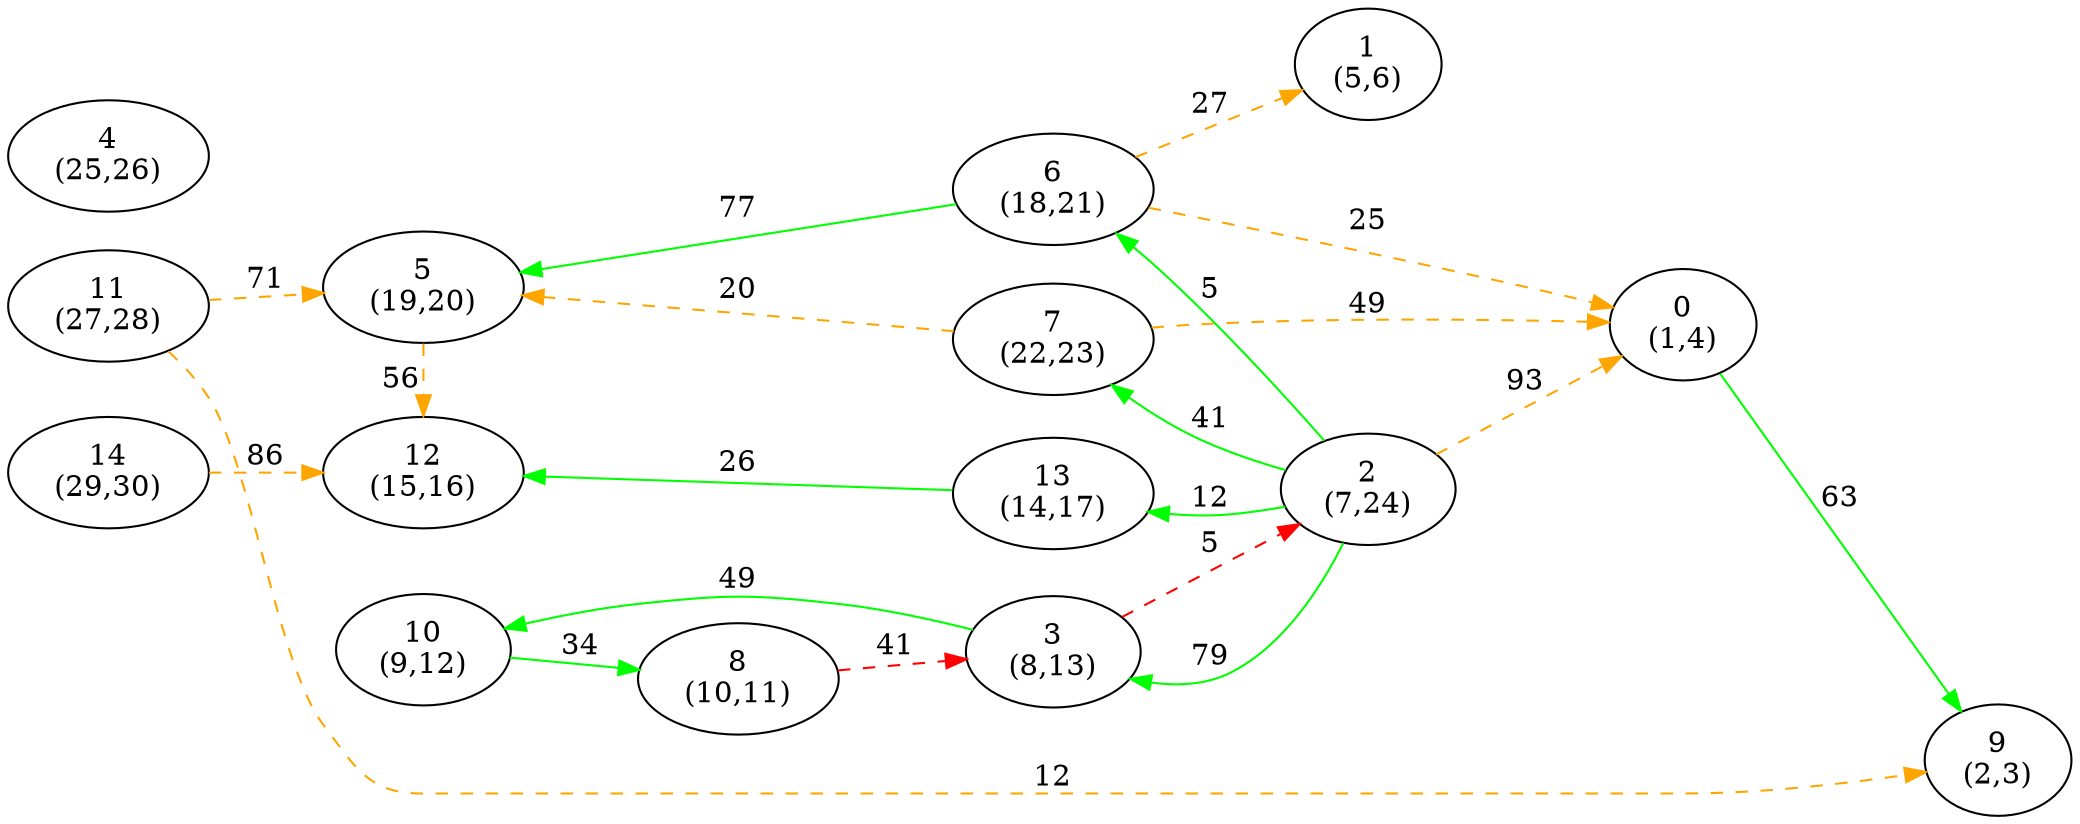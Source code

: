 digraph G {
ranksep = "equally";
rankdir = LR;
{rank = same; "0
(1,4)"; };
{rank = same; "9
(2,3)"; };
{rank = same; "1
(5,6)"; };
{rank = same; "2
(7,24)"; };
{rank = same; "3
(8,13)"; "13
(14,17)"; "6
(18,21)"; "7
(22,23)"; };
{rank = same; "10
(9,12)"; "12
(15,16)"; "5
(19,20)"; };
{rank = same; "8
(10,11)"; };
{rank = same; };
{rank = same; "4
(25,26)"; };
{rank = same; "11
(27,28)"; };
{rank = same; };
{rank = same; "14
(29,30)"; };
{rank = same; };
"0
(1,4)"->"9
(2,3)"[label="63" color = "green"];
"9
(2,3)"
"1
(5,6)"
"2
(7,24)"->"3
(8,13)"[label="79" color = "green"];
"2
(7,24)"->"13
(14,17)"[label="12" color = "green"];
"2
(7,24)"->"6
(18,21)"[label="5" color = "green"];
"2
(7,24)"->"7
(22,23)"[label="41" color = "green"];
"2
(7,24)"->"0
(1,4)"[label="93" color = "orange" style = "dashed"];
"3
(8,13)"->"10
(9,12)"[label="49" color = "green"];
"3
(8,13)"->"2
(7,24)"[label="5" color = "red" style = "dashed"];
"13
(14,17)"->"12
(15,16)"[label="26" color = "green"];
"6
(18,21)"->"0
(1,4)"[label="25" color = "orange" style = "dashed"];
"6
(18,21)"->"1
(5,6)"[label="27" color = "orange" style = "dashed"];
"6
(18,21)"->"5
(19,20)"[label="77" color = "green"];
"7
(22,23)"->"0
(1,4)"[label="49" color = "orange" style = "dashed"];
"7
(22,23)"->"5
(19,20)"[label="20" color = "orange" style = "dashed"];
"10
(9,12)"->"8
(10,11)"[label="34" color = "green"];
"12
(15,16)"
"5
(19,20)"->"12
(15,16)"[label="56" color = "orange" style = "dashed"];
"8
(10,11)"->"3
(8,13)"[label="41" color = "red" style = "dashed"];
"4
(25,26)"
"11
(27,28)"->"9
(2,3)"[label="12" color = "orange" style = "dashed"];
"11
(27,28)"->"5
(19,20)"[label="71" color = "orange" style = "dashed"];
"14
(29,30)"->"12
(15,16)"[label="86" color = "orange" style = "dashed"];
}
